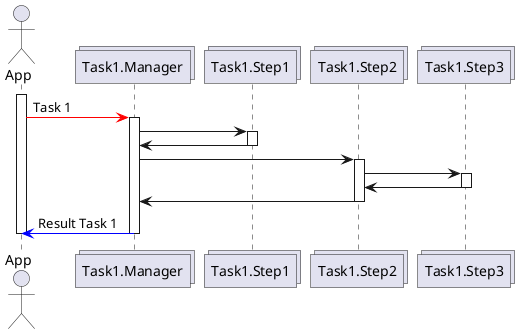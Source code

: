 @startuml
' allow_mixing
' package Support {

actor App

collections Task1.Manager
collections Task1.Step1
collections Task1.Step2
collections Task1.Step3

activate App
App -[#red]> Task1.Manager : Task 1


activate Task1.Manager

Task1.Manager -> Task1.Step1
activate Task1.Step1
Task1.Manager <- Task1.Step1
deactivate Task1.Step1


Task1.Manager -> Task1.Step2
activate Task1.Step2

Task1.Step2 -> Task1.Step3
activate Task1.Step3
Task1.Step2 <- Task1.Step3
deactivate Task1.Step3

Task1.Manager <- Task1.Step2
deactivate Task1.Step2

App <[#blue]- Task1.Manager : Result Task 1
deactivate Task1.Manager
deactivate App

@enduml